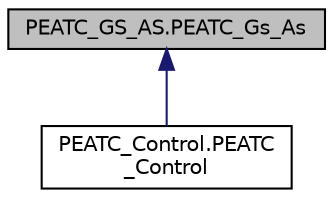 digraph "PEATC_GS_AS.PEATC_Gs_As"
{
 // LATEX_PDF_SIZE
  edge [fontname="Helvetica",fontsize="10",labelfontname="Helvetica",labelfontsize="10"];
  node [fontname="Helvetica",fontsize="10",shape=record];
  Node1 [label="PEATC_GS_AS.PEATC_Gs_As",height=0.2,width=0.4,color="black", fillcolor="grey75", style="filled", fontcolor="black",tooltip="Driver para el sistema Generate Signal, Analog Signal."];
  Node1 -> Node2 [dir="back",color="midnightblue",fontsize="10",style="solid",fontname="Helvetica"];
  Node2 [label="PEATC_Control.PEATC\l_Control",height=0.2,width=0.4,color="black", fillcolor="white", style="filled",URL="$class_p_e_a_t_c___control_1_1_p_e_a_t_c___control.html",tooltip="Controlador de la aplicación para obtener los datos crudos de las señales de PEATC,..."];
}

